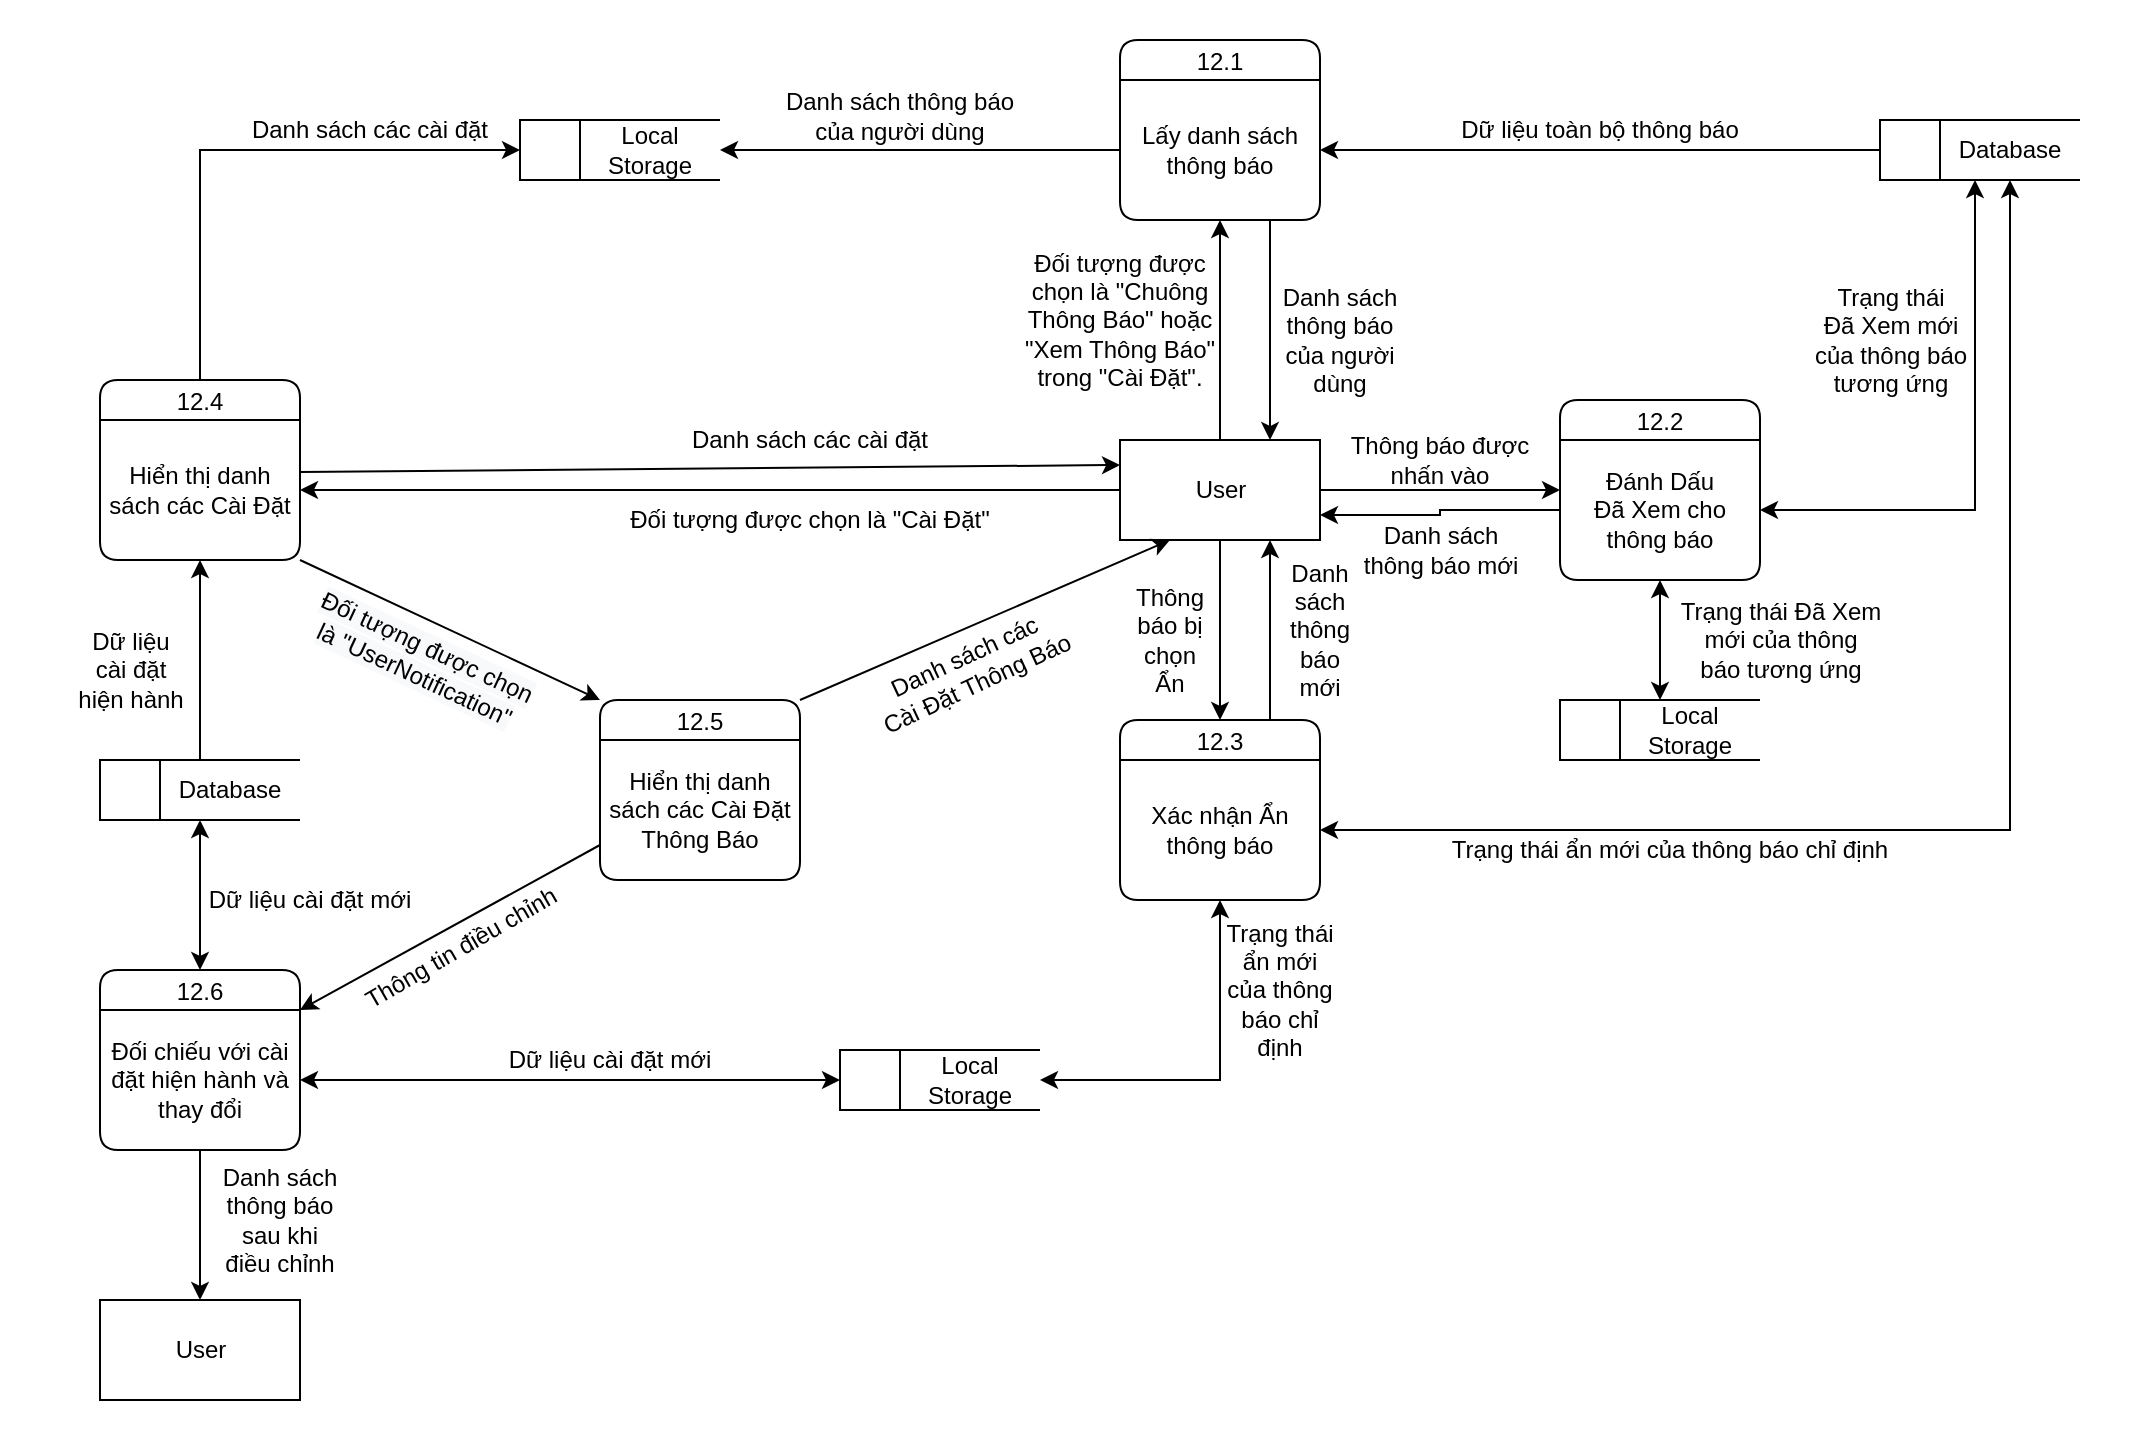 <mxfile version="13.10.4" type="device"><diagram id="0PH_AvR-FGaB50KMxffe" name="Page-1"><mxGraphModel dx="2048" dy="682" grid="1" gridSize="10" guides="1" tooltips="1" connect="1" arrows="1" fold="1" page="1" pageScale="1" pageWidth="827" pageHeight="1169" math="0" shadow="0"><root><mxCell id="0"/><mxCell id="1" parent="0"/><mxCell id="fHFth_PP6Cc5wvbYfV1R-48" value="" style="rounded=0;whiteSpace=wrap;html=1;strokeColor=none;" parent="1" vertex="1"><mxGeometry x="-280" width="1070" height="720" as="geometry"/></mxCell><mxCell id="onsdZH-lOE3c9zAwgceo-1" style="edgeStyle=orthogonalEdgeStyle;rounded=0;orthogonalLoop=1;jettySize=auto;html=1;" edge="1" parent="1" source="fHFth_PP6Cc5wvbYfV1R-1" target="qok7s6A3xbSF0SmELDnf-29"><mxGeometry relative="1" as="geometry"/></mxCell><mxCell id="fHFth_PP6Cc5wvbYfV1R-1" value="" style="html=1;dashed=0;whitespace=wrap;shape=mxgraph.dfd.dataStoreID;align=left;spacingLeft=3;points=[[0,0],[0.5,0],[1,0],[0,0.5],[1,0.5],[0,1],[0.5,1],[1,1]];rounded=1;" parent="1" vertex="1"><mxGeometry x="-230" y="380" width="100" height="30" as="geometry"/></mxCell><mxCell id="fHFth_PP6Cc5wvbYfV1R-5" style="edgeStyle=orthogonalEdgeStyle;rounded=0;orthogonalLoop=1;jettySize=auto;html=1;entryX=1;entryY=0.5;entryDx=0;entryDy=0;" parent="1" source="qok7s6A3xbSF0SmELDnf-1" target="qok7s6A3xbSF0SmELDnf-29" edge="1"><mxGeometry relative="1" as="geometry"/></mxCell><mxCell id="fHFth_PP6Cc5wvbYfV1R-7" style="edgeStyle=orthogonalEdgeStyle;rounded=0;orthogonalLoop=1;jettySize=auto;html=1;" parent="1" source="qok7s6A3xbSF0SmELDnf-1" target="qok7s6A3xbSF0SmELDnf-4" edge="1"><mxGeometry relative="1" as="geometry"/></mxCell><mxCell id="fHFth_PP6Cc5wvbYfV1R-19" style="edgeStyle=orthogonalEdgeStyle;rounded=0;orthogonalLoop=1;jettySize=auto;html=1;" parent="1" source="qok7s6A3xbSF0SmELDnf-1" target="qok7s6A3xbSF0SmELDnf-14" edge="1"><mxGeometry relative="1" as="geometry"/></mxCell><mxCell id="fHFth_PP6Cc5wvbYfV1R-21" style="edgeStyle=orthogonalEdgeStyle;rounded=0;orthogonalLoop=1;jettySize=auto;html=1;entryX=0;entryY=0.5;entryDx=0;entryDy=0;" parent="1" source="qok7s6A3xbSF0SmELDnf-1" target="qok7s6A3xbSF0SmELDnf-16" edge="1"><mxGeometry relative="1" as="geometry"/></mxCell><mxCell id="qok7s6A3xbSF0SmELDnf-1" value="User" style="html=1;dashed=0;whitespace=wrap;" parent="1" vertex="1"><mxGeometry x="280" y="220" width="100" height="50" as="geometry"/></mxCell><mxCell id="qok7s6A3xbSF0SmELDnf-2" value="12.1" style="swimlane;fontStyle=0;childLayout=stackLayout;horizontal=1;startSize=20;fillColor=#ffffff;horizontalStack=0;resizeParent=1;resizeParentMax=0;resizeLast=0;collapsible=0;marginBottom=0;swimlaneFillColor=#ffffff;rounded=1;" parent="1" vertex="1"><mxGeometry x="280" y="20" width="100" height="90" as="geometry"/></mxCell><mxCell id="qok7s6A3xbSF0SmELDnf-4" value="Lấy danh sách thông báo" style="text;html=1;strokeColor=none;fillColor=none;align=center;verticalAlign=middle;whiteSpace=wrap;rounded=0;" parent="qok7s6A3xbSF0SmELDnf-2" vertex="1"><mxGeometry y="20" width="100" height="70" as="geometry"/></mxCell><mxCell id="qok7s6A3xbSF0SmELDnf-7" value="Đối tượng được chọn là &quot;Chuông Thông Báo&quot; hoặc &quot;Xem Thông Báo&quot; trong &quot;Cài Đặt&quot;." style="text;html=1;strokeColor=none;fillColor=none;align=center;verticalAlign=middle;whiteSpace=wrap;rounded=0;" parent="1" vertex="1"><mxGeometry x="225" y="150" width="110" height="20" as="geometry"/></mxCell><mxCell id="fHFth_PP6Cc5wvbYfV1R-31" style="edgeStyle=orthogonalEdgeStyle;rounded=0;orthogonalLoop=1;jettySize=auto;html=1;entryX=0.75;entryY=1;entryDx=0;entryDy=0;exitX=0.75;exitY=0;exitDx=0;exitDy=0;" parent="1" source="qok7s6A3xbSF0SmELDnf-14" target="qok7s6A3xbSF0SmELDnf-1" edge="1"><mxGeometry relative="1" as="geometry"/></mxCell><mxCell id="qok7s6A3xbSF0SmELDnf-14" value="12.3" style="swimlane;fontStyle=0;childLayout=stackLayout;horizontal=1;startSize=20;fillColor=#ffffff;horizontalStack=0;resizeParent=1;resizeParentMax=0;resizeLast=0;collapsible=0;marginBottom=0;swimlaneFillColor=#ffffff;rounded=1;" parent="1" vertex="1"><mxGeometry x="280" y="360" width="100" height="90" as="geometry"/></mxCell><mxCell id="qok7s6A3xbSF0SmELDnf-15" value="Xác nhận Ẩn thông báo" style="text;html=1;strokeColor=none;fillColor=none;align=center;verticalAlign=middle;whiteSpace=wrap;rounded=0;" parent="qok7s6A3xbSF0SmELDnf-14" vertex="1"><mxGeometry y="20" width="100" height="70" as="geometry"/></mxCell><mxCell id="aHHYsnMjZpI6jbZIR4cc-4" style="edgeStyle=orthogonalEdgeStyle;rounded=0;orthogonalLoop=1;jettySize=auto;html=1;entryX=1;entryY=0.75;entryDx=0;entryDy=0;startArrow=none;startFill=0;exitX=0;exitY=0.5;exitDx=0;exitDy=0;" parent="1" source="qok7s6A3xbSF0SmELDnf-17" target="qok7s6A3xbSF0SmELDnf-1" edge="1"><mxGeometry relative="1" as="geometry"/></mxCell><mxCell id="qok7s6A3xbSF0SmELDnf-16" value="12.2" style="swimlane;fontStyle=0;childLayout=stackLayout;horizontal=1;startSize=20;fillColor=#ffffff;horizontalStack=0;resizeParent=1;resizeParentMax=0;resizeLast=0;collapsible=0;marginBottom=0;swimlaneFillColor=#ffffff;rounded=1;" parent="1" vertex="1"><mxGeometry x="500" y="200" width="100" height="90" as="geometry"/></mxCell><mxCell id="qok7s6A3xbSF0SmELDnf-17" value="Đánh Dấu&lt;br&gt;Đã Xem cho&lt;br&gt;thông báo" style="text;html=1;strokeColor=none;fillColor=none;align=center;verticalAlign=middle;whiteSpace=wrap;rounded=0;" parent="qok7s6A3xbSF0SmELDnf-16" vertex="1"><mxGeometry y="20" width="100" height="70" as="geometry"/></mxCell><mxCell id="onsdZH-lOE3c9zAwgceo-6" style="rounded=0;orthogonalLoop=1;jettySize=auto;html=1;entryX=0;entryY=0;entryDx=0;entryDy=0;exitX=1;exitY=1;exitDx=0;exitDy=0;" edge="1" parent="1" source="qok7s6A3xbSF0SmELDnf-29" target="onsdZH-lOE3c9zAwgceo-4"><mxGeometry relative="1" as="geometry"/></mxCell><mxCell id="onsdZH-lOE3c9zAwgceo-9" value="&lt;span style=&quot;font-size: 12px ; background-color: rgb(248 , 249 , 250)&quot;&gt;Đối tượng được chọn&lt;/span&gt;&lt;br style=&quot;font-size: 12px ; background-color: rgb(248 , 249 , 250)&quot;&gt;&lt;span style=&quot;font-size: 12px ; background-color: rgb(248 , 249 , 250)&quot;&gt;là &quot;UserNotification&quot;&lt;/span&gt;" style="edgeLabel;html=1;align=center;verticalAlign=middle;resizable=0;points=[];rotation=25;" vertex="1" connectable="0" parent="onsdZH-lOE3c9zAwgceo-6"><mxGeometry x="-0.205" relative="1" as="geometry"><mxPoint x="0.19" y="22.09" as="offset"/></mxGeometry></mxCell><mxCell id="onsdZH-lOE3c9zAwgceo-18" style="edgeStyle=orthogonalEdgeStyle;rounded=0;orthogonalLoop=1;jettySize=auto;html=1;entryX=0;entryY=0.5;entryDx=0;entryDy=0;" edge="1" parent="1" source="qok7s6A3xbSF0SmELDnf-28" target="SJ-kx-H3D7XMQ2YXIB2l-1"><mxGeometry relative="1" as="geometry"><Array as="points"><mxPoint x="-180" y="75"/></Array></mxGeometry></mxCell><mxCell id="qok7s6A3xbSF0SmELDnf-28" value="12.4" style="swimlane;fontStyle=0;childLayout=stackLayout;horizontal=1;startSize=20;fillColor=#ffffff;horizontalStack=0;resizeParent=1;resizeParentMax=0;resizeLast=0;collapsible=0;marginBottom=0;swimlaneFillColor=#ffffff;rounded=1;" parent="1" vertex="1"><mxGeometry x="-230" y="190" width="100" height="90" as="geometry"/></mxCell><mxCell id="qok7s6A3xbSF0SmELDnf-29" value="Hiển thị danh sách các Cài Đặt" style="text;html=1;strokeColor=none;fillColor=none;align=center;verticalAlign=middle;whiteSpace=wrap;rounded=0;" parent="qok7s6A3xbSF0SmELDnf-28" vertex="1"><mxGeometry y="20" width="100" height="70" as="geometry"/></mxCell><mxCell id="qok7s6A3xbSF0SmELDnf-31" value="Đối tượng được chọn là &quot;Cài Đặt&quot;" style="text;html=1;strokeColor=none;fillColor=none;align=center;verticalAlign=middle;whiteSpace=wrap;rounded=0;" parent="1" vertex="1"><mxGeometry y="250" width="250" height="20" as="geometry"/></mxCell><mxCell id="qok7s6A3xbSF0SmELDnf-35" value="Database" style="text;html=1;strokeColor=none;fillColor=none;align=center;verticalAlign=middle;whiteSpace=wrap;rounded=0;" parent="1" vertex="1"><mxGeometry x="-200" y="380" width="70" height="30" as="geometry"/></mxCell><mxCell id="fHFth_PP6Cc5wvbYfV1R-11" style="edgeStyle=orthogonalEdgeStyle;rounded=0;orthogonalLoop=1;jettySize=auto;html=1;entryX=1;entryY=0.5;entryDx=0;entryDy=0;" parent="1" source="fHFth_PP6Cc5wvbYfV1R-9" target="qok7s6A3xbSF0SmELDnf-4" edge="1"><mxGeometry relative="1" as="geometry"/></mxCell><mxCell id="fHFth_PP6Cc5wvbYfV1R-9" value="" style="html=1;dashed=0;whitespace=wrap;shape=mxgraph.dfd.dataStoreID;align=left;spacingLeft=3;points=[[0,0],[0.5,0],[1,0],[0,0.5],[1,0.5],[0,1],[0.5,1],[1,1]];rounded=1;" parent="1" vertex="1"><mxGeometry x="660" y="60" width="100" height="30" as="geometry"/></mxCell><mxCell id="fHFth_PP6Cc5wvbYfV1R-10" value="Database" style="text;html=1;strokeColor=none;fillColor=none;align=center;verticalAlign=middle;whiteSpace=wrap;rounded=0;" parent="1" vertex="1"><mxGeometry x="690" y="60" width="70" height="30" as="geometry"/></mxCell><mxCell id="fHFth_PP6Cc5wvbYfV1R-12" value="Dữ liệu toàn bộ thông báo" style="text;html=1;strokeColor=none;fillColor=none;align=center;verticalAlign=middle;whiteSpace=wrap;rounded=0;" parent="1" vertex="1"><mxGeometry x="420" y="55" width="200" height="20" as="geometry"/></mxCell><mxCell id="fHFth_PP6Cc5wvbYfV1R-14" style="edgeStyle=orthogonalEdgeStyle;rounded=0;orthogonalLoop=1;jettySize=auto;html=1;entryX=0.75;entryY=0;entryDx=0;entryDy=0;exitX=0.75;exitY=1;exitDx=0;exitDy=0;" parent="1" source="qok7s6A3xbSF0SmELDnf-4" target="qok7s6A3xbSF0SmELDnf-1" edge="1"><mxGeometry relative="1" as="geometry"/></mxCell><mxCell id="fHFth_PP6Cc5wvbYfV1R-15" value="Danh sách thông báo của người dùng" style="text;html=1;strokeColor=none;fillColor=none;align=center;verticalAlign=middle;whiteSpace=wrap;rounded=0;" parent="1" vertex="1"><mxGeometry x="360" y="140" width="60" height="60" as="geometry"/></mxCell><mxCell id="fHFth_PP6Cc5wvbYfV1R-22" value="Thông báo được nhấn vào" style="text;html=1;strokeColor=none;fillColor=none;align=center;verticalAlign=middle;whiteSpace=wrap;rounded=0;" parent="1" vertex="1"><mxGeometry x="380" y="220" width="120" height="20" as="geometry"/></mxCell><mxCell id="fHFth_PP6Cc5wvbYfV1R-28" value="Thông báo bị chọn&lt;br&gt;Ẩn" style="text;html=1;strokeColor=none;fillColor=none;align=center;verticalAlign=middle;whiteSpace=wrap;rounded=0;" parent="1" vertex="1"><mxGeometry x="280" y="280" width="50" height="80" as="geometry"/></mxCell><mxCell id="fHFth_PP6Cc5wvbYfV1R-29" style="edgeStyle=orthogonalEdgeStyle;rounded=0;orthogonalLoop=1;jettySize=auto;html=1;entryX=0.5;entryY=1;entryDx=0;entryDy=0;startArrow=classic;startFill=1;" parent="1" source="qok7s6A3xbSF0SmELDnf-15" target="fHFth_PP6Cc5wvbYfV1R-10" edge="1"><mxGeometry relative="1" as="geometry"/></mxCell><mxCell id="fHFth_PP6Cc5wvbYfV1R-30" value="Trạng thái ẩn mới của thông báo chỉ định" style="text;html=1;strokeColor=none;fillColor=none;align=center;verticalAlign=middle;whiteSpace=wrap;rounded=0;" parent="1" vertex="1"><mxGeometry x="440" y="415" width="230" height="20" as="geometry"/></mxCell><mxCell id="fHFth_PP6Cc5wvbYfV1R-32" value="Danh sách thông báo mới" style="text;html=1;strokeColor=none;fillColor=none;align=center;verticalAlign=middle;whiteSpace=wrap;rounded=0;" parent="1" vertex="1"><mxGeometry x="360" y="270" width="40" height="90" as="geometry"/></mxCell><mxCell id="onsdZH-lOE3c9zAwgceo-17" style="edgeStyle=none;rounded=0;orthogonalLoop=1;jettySize=auto;html=1;entryX=0.5;entryY=0;entryDx=0;entryDy=0;" edge="1" parent="1" source="fHFth_PP6Cc5wvbYfV1R-38" target="onsdZH-lOE3c9zAwgceo-16"><mxGeometry relative="1" as="geometry"/></mxCell><mxCell id="fHFth_PP6Cc5wvbYfV1R-38" value="12.6" style="swimlane;fontStyle=0;childLayout=stackLayout;horizontal=1;startSize=20;fillColor=#ffffff;horizontalStack=0;resizeParent=1;resizeParentMax=0;resizeLast=0;collapsible=0;marginBottom=0;swimlaneFillColor=#ffffff;rounded=1;" parent="1" vertex="1"><mxGeometry x="-230" y="485" width="100" height="90" as="geometry"/></mxCell><mxCell id="fHFth_PP6Cc5wvbYfV1R-39" value="Đối chiếu với cài đặt hiện hành và thay đổi" style="text;html=1;strokeColor=none;fillColor=none;align=center;verticalAlign=middle;whiteSpace=wrap;rounded=0;" parent="fHFth_PP6Cc5wvbYfV1R-38" vertex="1"><mxGeometry y="20" width="100" height="70" as="geometry"/></mxCell><mxCell id="fHFth_PP6Cc5wvbYfV1R-40" style="edgeStyle=none;rounded=0;orthogonalLoop=1;jettySize=auto;html=1;startArrow=classic;startFill=1;entryX=0.5;entryY=1;entryDx=0;entryDy=0;exitX=0.5;exitY=0;exitDx=0;exitDy=0;" parent="1" source="fHFth_PP6Cc5wvbYfV1R-38" target="fHFth_PP6Cc5wvbYfV1R-1" edge="1"><mxGeometry relative="1" as="geometry"><mxPoint x="-170" y="490" as="sourcePoint"/></mxGeometry></mxCell><mxCell id="fHFth_PP6Cc5wvbYfV1R-41" value="Dữ liệu cài đặt mới" style="text;html=1;strokeColor=none;fillColor=none;align=center;verticalAlign=middle;whiteSpace=wrap;rounded=0;" parent="1" vertex="1"><mxGeometry x="-180" y="440" width="110" height="20" as="geometry"/></mxCell><mxCell id="fHFth_PP6Cc5wvbYfV1R-44" style="edgeStyle=none;rounded=0;orthogonalLoop=1;jettySize=auto;html=1;entryX=0;entryY=0.25;entryDx=0;entryDy=0;exitX=1.002;exitY=0.371;exitDx=0;exitDy=0;exitPerimeter=0;" parent="1" source="qok7s6A3xbSF0SmELDnf-29" target="qok7s6A3xbSF0SmELDnf-1" edge="1"><mxGeometry relative="1" as="geometry"/></mxCell><mxCell id="fHFth_PP6Cc5wvbYfV1R-45" value="Danh sách các cài đặt" style="text;html=1;strokeColor=none;fillColor=none;align=center;verticalAlign=middle;whiteSpace=wrap;rounded=0;" parent="1" vertex="1"><mxGeometry x="-20" y="210" width="290" height="20" as="geometry"/></mxCell><mxCell id="fHFth_PP6Cc5wvbYfV1R-47" value="Danh sách&lt;br&gt;thông báo&lt;br&gt;sau khi&lt;br&gt;điều chỉnh" style="text;html=1;strokeColor=none;fillColor=none;align=center;verticalAlign=middle;whiteSpace=wrap;rounded=0;rotation=0;" parent="1" vertex="1"><mxGeometry x="-230" y="600" width="180" height="20" as="geometry"/></mxCell><mxCell id="SJ-kx-H3D7XMQ2YXIB2l-1" value="" style="html=1;dashed=0;whitespace=wrap;shape=mxgraph.dfd.dataStoreID;align=left;spacingLeft=3;points=[[0,0],[0.5,0],[1,0],[0,0.5],[1,0.5],[0,1],[0.5,1],[1,1]];rounded=1;" parent="1" vertex="1"><mxGeometry x="-20" y="60" width="100" height="30" as="geometry"/></mxCell><mxCell id="SJ-kx-H3D7XMQ2YXIB2l-2" value="Local Storage" style="text;html=1;strokeColor=none;fillColor=none;align=center;verticalAlign=middle;whiteSpace=wrap;rounded=0;" parent="1" vertex="1"><mxGeometry x="10" y="60" width="70" height="30" as="geometry"/></mxCell><mxCell id="SJ-kx-H3D7XMQ2YXIB2l-3" style="edgeStyle=orthogonalEdgeStyle;rounded=0;orthogonalLoop=1;jettySize=auto;html=1;entryX=1;entryY=0.5;entryDx=0;entryDy=0;" parent="1" source="qok7s6A3xbSF0SmELDnf-4" target="SJ-kx-H3D7XMQ2YXIB2l-2" edge="1"><mxGeometry relative="1" as="geometry"/></mxCell><mxCell id="SJ-kx-H3D7XMQ2YXIB2l-4" value="Danh sách thông báo của người dùng" style="text;html=1;strokeColor=none;fillColor=none;align=center;verticalAlign=middle;whiteSpace=wrap;rounded=0;" parent="1" vertex="1"><mxGeometry x="110" y="40" width="120" height="35" as="geometry"/></mxCell><mxCell id="SJ-kx-H3D7XMQ2YXIB2l-7" value="" style="html=1;dashed=0;whitespace=wrap;shape=mxgraph.dfd.dataStoreID;align=left;spacingLeft=3;points=[[0,0],[0.5,0],[1,0],[0,0.5],[1,0.5],[0,1],[0.5,1],[1,1]];rounded=1;" parent="1" vertex="1"><mxGeometry x="500" y="350" width="100" height="30" as="geometry"/></mxCell><mxCell id="SJ-kx-H3D7XMQ2YXIB2l-8" value="Local Storage" style="text;html=1;strokeColor=none;fillColor=none;align=center;verticalAlign=middle;whiteSpace=wrap;rounded=0;" parent="1" vertex="1"><mxGeometry x="530" y="350" width="70" height="30" as="geometry"/></mxCell><mxCell id="SJ-kx-H3D7XMQ2YXIB2l-15" value="" style="html=1;dashed=0;whitespace=wrap;shape=mxgraph.dfd.dataStoreID;align=left;spacingLeft=3;points=[[0,0],[0.5,0],[1,0],[0,0.5],[1,0.5],[0,1],[0.5,1],[1,1]];rounded=1;" parent="1" vertex="1"><mxGeometry x="140" y="525" width="100" height="30" as="geometry"/></mxCell><mxCell id="SJ-kx-H3D7XMQ2YXIB2l-16" value="Local Storage" style="text;html=1;strokeColor=none;fillColor=none;align=center;verticalAlign=middle;whiteSpace=wrap;rounded=0;" parent="1" vertex="1"><mxGeometry x="170" y="525" width="70" height="30" as="geometry"/></mxCell><mxCell id="SJ-kx-H3D7XMQ2YXIB2l-17" style="edgeStyle=orthogonalEdgeStyle;rounded=0;orthogonalLoop=1;jettySize=auto;html=1;entryX=1;entryY=0.5;entryDx=0;entryDy=0;exitX=0.5;exitY=1;exitDx=0;exitDy=0;startArrow=classic;startFill=1;endArrow=classic;endFill=1;" parent="1" source="qok7s6A3xbSF0SmELDnf-15" target="SJ-kx-H3D7XMQ2YXIB2l-16" edge="1"><mxGeometry relative="1" as="geometry"/></mxCell><mxCell id="SJ-kx-H3D7XMQ2YXIB2l-18" style="edgeStyle=orthogonalEdgeStyle;rounded=0;orthogonalLoop=1;jettySize=auto;html=1;entryX=0;entryY=0.5;entryDx=0;entryDy=0;exitX=1;exitY=0.5;exitDx=0;exitDy=0;startArrow=classic;startFill=1;" parent="1" source="fHFth_PP6Cc5wvbYfV1R-39" target="SJ-kx-H3D7XMQ2YXIB2l-15" edge="1"><mxGeometry relative="1" as="geometry"/></mxCell><mxCell id="SJ-kx-H3D7XMQ2YXIB2l-20" value="Trạng thái ẩn mới của thông báo chỉ định" style="text;html=1;strokeColor=none;fillColor=none;align=center;verticalAlign=middle;whiteSpace=wrap;rounded=0;" parent="1" vertex="1"><mxGeometry x="330" y="450" width="60" height="90" as="geometry"/></mxCell><mxCell id="SJ-kx-H3D7XMQ2YXIB2l-21" value="Dữ liệu cài đặt mới" style="text;html=1;strokeColor=none;fillColor=none;align=center;verticalAlign=middle;whiteSpace=wrap;rounded=0;" parent="1" vertex="1"><mxGeometry x="-30" y="520" width="110" height="20" as="geometry"/></mxCell><mxCell id="oCaf90_JO3jcCuqfVl9E-2" value="Trạng thái&lt;br&gt;Đã Xem mới&lt;br&gt;của thông báo&lt;br&gt;tương ứng" style="text;html=1;align=center;verticalAlign=middle;resizable=0;points=[];autosize=1;rotation=0;" parent="1" vertex="1"><mxGeometry x="620" y="140" width="90" height="60" as="geometry"/></mxCell><mxCell id="oCaf90_JO3jcCuqfVl9E-3" value="Trạng thái Đã Xem&lt;br&gt;mới của thông&lt;br&gt;báo tương ứng" style="text;html=1;align=center;verticalAlign=middle;resizable=0;points=[];autosize=1;rotation=0;" parent="1" vertex="1"><mxGeometry x="550" y="295" width="120" height="50" as="geometry"/></mxCell><mxCell id="oCaf90_JO3jcCuqfVl9E-4" style="edgeStyle=none;rounded=0;orthogonalLoop=1;jettySize=auto;html=1;startArrow=classic;startFill=1;endArrow=classic;endFill=1;entryX=0.5;entryY=0;entryDx=0;entryDy=0;exitX=0.5;exitY=1;exitDx=0;exitDy=0;" parent="1" source="qok7s6A3xbSF0SmELDnf-17" target="SJ-kx-H3D7XMQ2YXIB2l-7" edge="1"><mxGeometry relative="1" as="geometry"><mxPoint x="527" y="290" as="sourcePoint"/><mxPoint x="524" y="349" as="targetPoint"/><Array as="points"/></mxGeometry></mxCell><mxCell id="aHHYsnMjZpI6jbZIR4cc-1" style="edgeStyle=orthogonalEdgeStyle;rounded=0;orthogonalLoop=1;jettySize=auto;html=1;entryX=0.25;entryY=1;entryDx=0;entryDy=0;startArrow=classic;startFill=1;" parent="1" source="qok7s6A3xbSF0SmELDnf-17" target="fHFth_PP6Cc5wvbYfV1R-10" edge="1"><mxGeometry relative="1" as="geometry"/></mxCell><mxCell id="aHHYsnMjZpI6jbZIR4cc-5" value="Danh sách&lt;br&gt;thông báo mới" style="text;html=1;align=center;verticalAlign=middle;resizable=0;points=[];autosize=1;" parent="1" vertex="1"><mxGeometry x="395" y="260" width="90" height="30" as="geometry"/></mxCell><mxCell id="onsdZH-lOE3c9zAwgceo-2" value="Dữ liệu&lt;br&gt;cài đặt&lt;br&gt;hiện hành" style="text;html=1;align=center;verticalAlign=middle;resizable=0;points=[];autosize=1;" vertex="1" parent="1"><mxGeometry x="-250" y="310" width="70" height="50" as="geometry"/></mxCell><mxCell id="onsdZH-lOE3c9zAwgceo-14" style="edgeStyle=none;rounded=0;orthogonalLoop=1;jettySize=auto;html=1;entryX=1;entryY=0;entryDx=0;entryDy=0;" edge="1" parent="1" source="onsdZH-lOE3c9zAwgceo-4" target="fHFth_PP6Cc5wvbYfV1R-39"><mxGeometry relative="1" as="geometry"/></mxCell><mxCell id="onsdZH-lOE3c9zAwgceo-15" value="&lt;font style=&quot;font-size: 12px&quot;&gt;Thông tin điều chỉnh&lt;/font&gt;" style="edgeLabel;html=1;align=center;verticalAlign=middle;resizable=0;points=[];rotation=-30;" vertex="1" connectable="0" parent="onsdZH-lOE3c9zAwgceo-14"><mxGeometry x="0.238" relative="1" as="geometry"><mxPoint x="22.88" as="offset"/></mxGeometry></mxCell><mxCell id="onsdZH-lOE3c9zAwgceo-4" value="12.5" style="swimlane;fontStyle=0;childLayout=stackLayout;horizontal=1;startSize=20;fillColor=#ffffff;horizontalStack=0;resizeParent=1;resizeParentMax=0;resizeLast=0;collapsible=0;marginBottom=0;swimlaneFillColor=#ffffff;rounded=1;" vertex="1" parent="1"><mxGeometry x="20" y="350" width="100" height="90" as="geometry"/></mxCell><mxCell id="onsdZH-lOE3c9zAwgceo-5" value="Hiển thị danh sách các Cài Đặt Thông Báo" style="text;html=1;strokeColor=none;fillColor=none;align=center;verticalAlign=middle;whiteSpace=wrap;rounded=0;" vertex="1" parent="onsdZH-lOE3c9zAwgceo-4"><mxGeometry y="20" width="100" height="70" as="geometry"/></mxCell><mxCell id="onsdZH-lOE3c9zAwgceo-10" style="edgeStyle=none;rounded=0;orthogonalLoop=1;jettySize=auto;html=1;entryX=0.25;entryY=1;entryDx=0;entryDy=0;exitX=1;exitY=0;exitDx=0;exitDy=0;" edge="1" parent="1" source="onsdZH-lOE3c9zAwgceo-4" target="qok7s6A3xbSF0SmELDnf-1"><mxGeometry relative="1" as="geometry"/></mxCell><mxCell id="onsdZH-lOE3c9zAwgceo-11" value="Danh sách các&lt;br style=&quot;font-size: 12px;&quot;&gt;Cài Đặt Thông Báo" style="edgeLabel;html=1;align=center;verticalAlign=middle;resizable=0;points=[];rotation=-25;fontSize=12;" vertex="1" connectable="0" parent="onsdZH-lOE3c9zAwgceo-10"><mxGeometry x="-0.468" relative="1" as="geometry"><mxPoint x="35.44" y="6.43" as="offset"/></mxGeometry></mxCell><mxCell id="onsdZH-lOE3c9zAwgceo-16" value="User" style="html=1;dashed=0;whitespace=wrap;" vertex="1" parent="1"><mxGeometry x="-230" y="650" width="100" height="50" as="geometry"/></mxCell><mxCell id="onsdZH-lOE3c9zAwgceo-19" value="Danh sách các cài đặt" style="text;html=1;strokeColor=none;fillColor=none;align=center;verticalAlign=middle;whiteSpace=wrap;rounded=0;" vertex="1" parent="1"><mxGeometry x="-240" y="55" width="290" height="20" as="geometry"/></mxCell></root></mxGraphModel></diagram></mxfile>